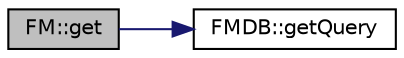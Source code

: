 digraph "FM::get"
{
 // INTERACTIVE_SVG=YES
 // LATEX_PDF_SIZE
  edge [fontname="Helvetica",fontsize="10",labelfontname="Helvetica",labelfontsize="10"];
  node [fontname="Helvetica",fontsize="10",shape=record];
  rankdir="LR";
  Node173 [label="FM::get",height=0.2,width=0.4,color="black", fillcolor="grey75", style="filled", fontcolor="black",tooltip=" "];
  Node173 -> Node174 [color="midnightblue",fontsize="10",style="solid",fontname="Helvetica"];
  Node174 [label="FMDB::getQuery",height=0.2,width=0.4,color="black", fillcolor="white", style="filled",URL="$class_f_m_d_b.html#add4db2d5a6ea1f0cda68a3310a5e4371",tooltip=" "];
}

